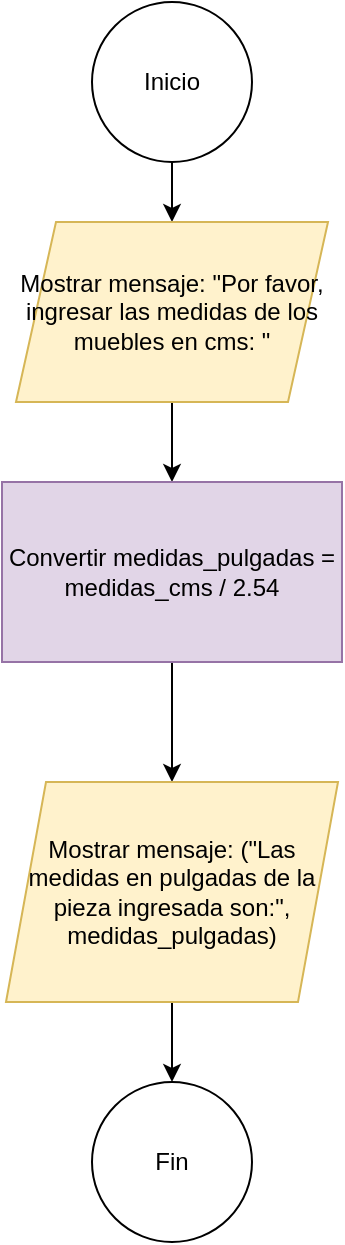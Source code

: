 <mxfile version="24.7.7">
  <diagram name="Página-1" id="fljMlgz2pOsAZyU00WzQ">
    <mxGraphModel dx="281" dy="522" grid="1" gridSize="10" guides="1" tooltips="1" connect="1" arrows="1" fold="1" page="1" pageScale="1" pageWidth="827" pageHeight="1169" math="0" shadow="0">
      <root>
        <mxCell id="0" />
        <mxCell id="1" parent="0" />
        <mxCell id="CF5PLS5fn-3QTIdnLZLc-3" value="" style="edgeStyle=orthogonalEdgeStyle;rounded=0;orthogonalLoop=1;jettySize=auto;html=1;" edge="1" parent="1" source="CF5PLS5fn-3QTIdnLZLc-1" target="CF5PLS5fn-3QTIdnLZLc-2">
          <mxGeometry relative="1" as="geometry" />
        </mxCell>
        <mxCell id="CF5PLS5fn-3QTIdnLZLc-1" value="Inicio" style="ellipse;whiteSpace=wrap;html=1;aspect=fixed;" vertex="1" parent="1">
          <mxGeometry x="374" y="70" width="80" height="80" as="geometry" />
        </mxCell>
        <mxCell id="CF5PLS5fn-3QTIdnLZLc-5" value="" style="edgeStyle=orthogonalEdgeStyle;rounded=0;orthogonalLoop=1;jettySize=auto;html=1;" edge="1" parent="1" source="CF5PLS5fn-3QTIdnLZLc-2" target="CF5PLS5fn-3QTIdnLZLc-4">
          <mxGeometry relative="1" as="geometry" />
        </mxCell>
        <mxCell id="CF5PLS5fn-3QTIdnLZLc-2" value="Mostrar mensaje: &quot;Por favor, ingresar las medidas de los muebles en cms: &quot;" style="shape=parallelogram;perimeter=parallelogramPerimeter;whiteSpace=wrap;html=1;fixedSize=1;fillColor=#fff2cc;strokeColor=#d6b656;" vertex="1" parent="1">
          <mxGeometry x="336" y="180" width="156" height="90" as="geometry" />
        </mxCell>
        <mxCell id="CF5PLS5fn-3QTIdnLZLc-8" value="" style="edgeStyle=orthogonalEdgeStyle;rounded=0;orthogonalLoop=1;jettySize=auto;html=1;" edge="1" parent="1" source="CF5PLS5fn-3QTIdnLZLc-4" target="CF5PLS5fn-3QTIdnLZLc-6">
          <mxGeometry relative="1" as="geometry" />
        </mxCell>
        <mxCell id="CF5PLS5fn-3QTIdnLZLc-4" value="Convertir medidas_pulgadas = medidas_cms / 2.54" style="rounded=0;whiteSpace=wrap;html=1;fillColor=#e1d5e7;strokeColor=#9673a6;" vertex="1" parent="1">
          <mxGeometry x="329" y="310" width="170" height="90" as="geometry" />
        </mxCell>
        <mxCell id="CF5PLS5fn-3QTIdnLZLc-10" value="" style="edgeStyle=orthogonalEdgeStyle;rounded=0;orthogonalLoop=1;jettySize=auto;html=1;" edge="1" parent="1" source="CF5PLS5fn-3QTIdnLZLc-6" target="CF5PLS5fn-3QTIdnLZLc-9">
          <mxGeometry relative="1" as="geometry" />
        </mxCell>
        <mxCell id="CF5PLS5fn-3QTIdnLZLc-6" value="Mostrar mensaje: (&quot;Las medidas en pulgadas de la pieza ingresada son:&quot;, medidas_pulgadas)" style="shape=parallelogram;perimeter=parallelogramPerimeter;whiteSpace=wrap;html=1;fixedSize=1;fillColor=#fff2cc;strokeColor=#d6b656;" vertex="1" parent="1">
          <mxGeometry x="331" y="460" width="166" height="110" as="geometry" />
        </mxCell>
        <mxCell id="CF5PLS5fn-3QTIdnLZLc-9" value="Fin" style="ellipse;whiteSpace=wrap;html=1;aspect=fixed;" vertex="1" parent="1">
          <mxGeometry x="374" y="610" width="80" height="80" as="geometry" />
        </mxCell>
      </root>
    </mxGraphModel>
  </diagram>
</mxfile>
